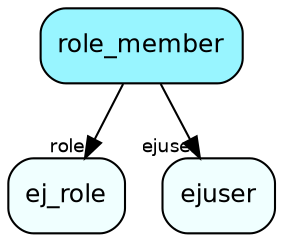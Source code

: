digraph role_member  {
node [shape = box style="rounded, filled" fontname = "Helvetica" fontsize = "12" ]
edge [fontname = "Helvetica" fontsize = "9"]

role_member[fillcolor = "cadetblue1"]
ej_role[fillcolor = "azure1"]
ejuser[fillcolor = "azure1"]
role_member -> ej_role [headlabel = "role"]
role_member -> ejuser [headlabel = "ejuser"]
}
